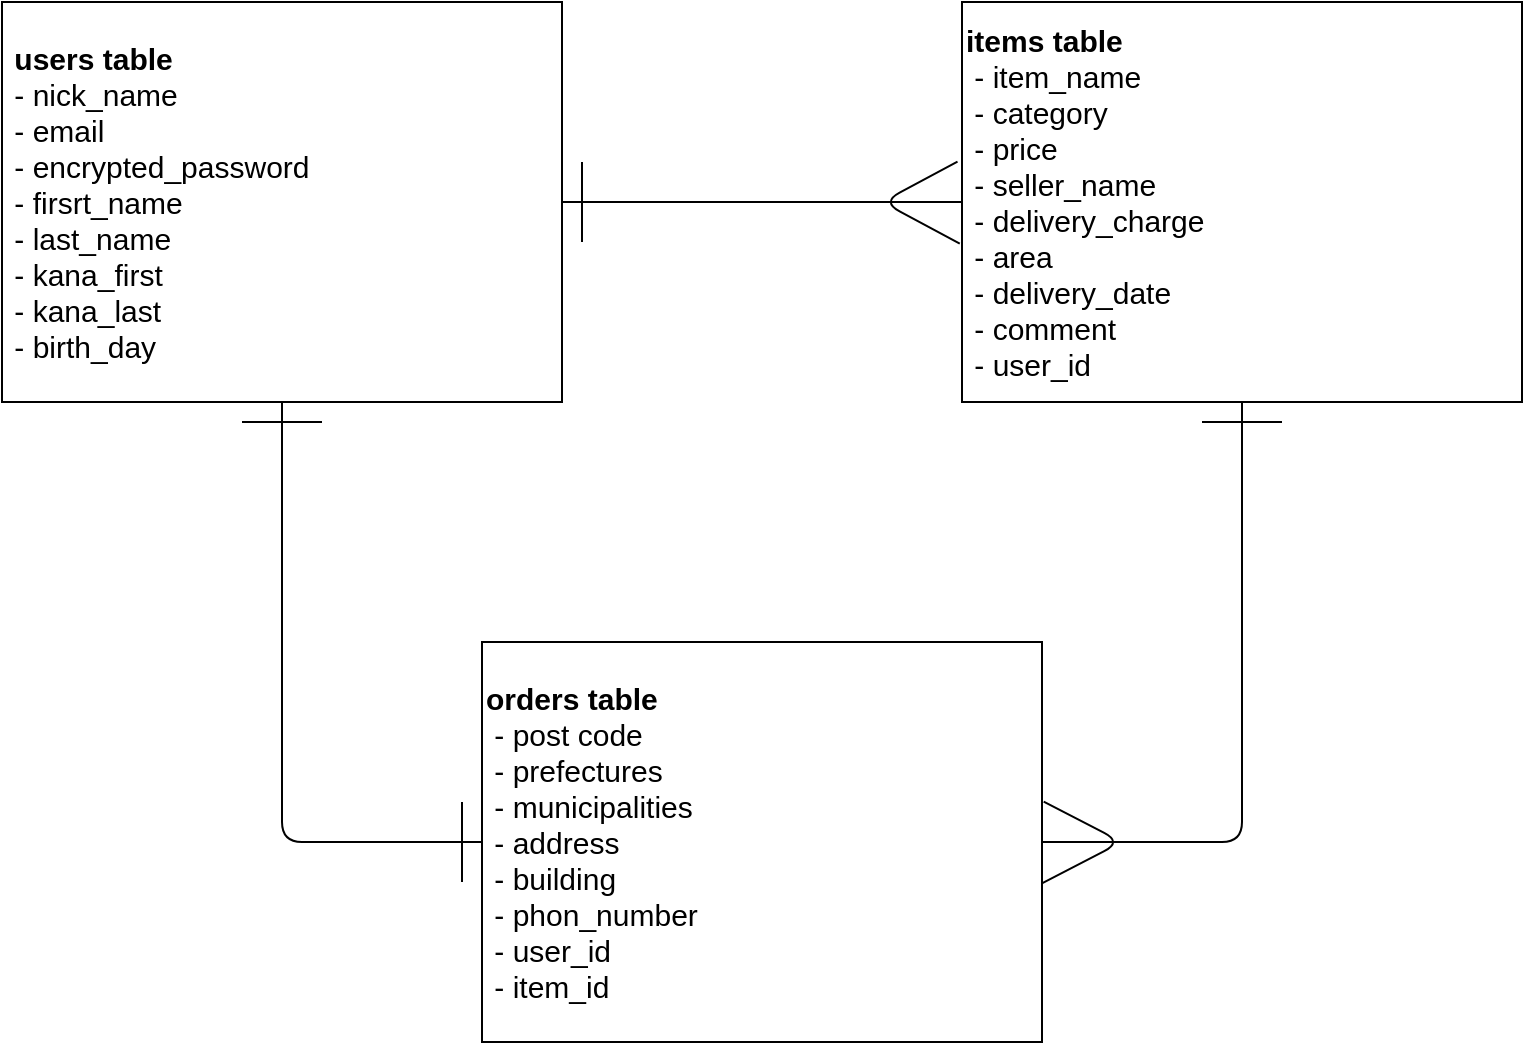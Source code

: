 <mxfile>
    <diagram id="i3TKK0XX6aWinznN4JGe" name="ページ1">
        <mxGraphModel dx="1266" dy="674" grid="1" gridSize="10" guides="1" tooltips="1" connect="1" arrows="1" fold="1" page="1" pageScale="1" pageWidth="827" pageHeight="1169" math="0" shadow="0">
            <root>
                <mxCell id="0"/>
                <mxCell id="1" parent="0"/>
                <mxCell id="2" value="&lt;b style=&quot;font-size: 15px&quot;&gt;orders table&lt;/b&gt;&lt;br style=&quot;font-size: 15px&quot;&gt;&amp;nbsp;- post code&lt;br style=&quot;font-size: 15px&quot;&gt;&amp;nbsp;- prefectures&lt;br style=&quot;font-size: 15px&quot;&gt;&amp;nbsp;- municipalities&lt;br style=&quot;font-size: 15px&quot;&gt;&amp;nbsp;- address&lt;br style=&quot;font-size: 15px&quot;&gt;&amp;nbsp;- building&lt;br style=&quot;font-size: 15px&quot;&gt;&amp;nbsp;- phon_number&lt;br&gt;&amp;nbsp;- user_id&lt;br&gt;&amp;nbsp;- item_id" style="whiteSpace=wrap;html=1;align=left;fontSize=15;" vertex="1" parent="1">
                    <mxGeometry x="-560" y="600" width="280" height="200" as="geometry"/>
                </mxCell>
                <mxCell id="3" value="&lt;b style=&quot;font-size: 15px;&quot;&gt;items table&lt;/b&gt;&lt;br style=&quot;font-size: 15px;&quot;&gt;&amp;nbsp;- item_name&lt;br style=&quot;font-size: 15px;&quot;&gt;&amp;nbsp;- category&lt;br style=&quot;font-size: 15px;&quot;&gt;&amp;nbsp;- price&lt;br style=&quot;font-size: 15px;&quot;&gt;&amp;nbsp;- seller_name&lt;br style=&quot;font-size: 15px;&quot;&gt;&amp;nbsp;- delivery_charge&lt;br style=&quot;font-size: 15px;&quot;&gt;&amp;nbsp;- area&lt;br style=&quot;font-size: 15px;&quot;&gt;&amp;nbsp;- delivery_date&lt;br style=&quot;font-size: 15px;&quot;&gt;&amp;nbsp;- comment&lt;br style=&quot;font-size: 15px;&quot;&gt;&amp;nbsp;- user_id" style="whiteSpace=wrap;html=1;align=left;fontSize=15;" vertex="1" parent="1">
                    <mxGeometry x="-320" y="280" width="280" height="200" as="geometry"/>
                </mxCell>
                <mxCell id="4" value="&amp;nbsp;&lt;b style=&quot;font-size: 15px;&quot;&gt;users table&lt;/b&gt;&lt;br style=&quot;font-size: 15px;&quot;&gt;&amp;nbsp;- nick_name&lt;br style=&quot;font-size: 15px;&quot;&gt;&amp;nbsp;- email&lt;br style=&quot;font-size: 15px;&quot;&gt;&amp;nbsp;- encrypted_password&lt;br style=&quot;font-size: 15px;&quot;&gt;&amp;nbsp;- firsrt_name&lt;br style=&quot;font-size: 15px;&quot;&gt;&amp;nbsp;- last_name&lt;br style=&quot;font-size: 15px;&quot;&gt;&amp;nbsp;- kana_first&lt;br style=&quot;font-size: 15px;&quot;&gt;&amp;nbsp;- kana_last&lt;br style=&quot;font-size: 15px;&quot;&gt;&amp;nbsp;- birth_day" style="whiteSpace=wrap;html=1;align=left;fontSize=15;" vertex="1" parent="1">
                    <mxGeometry x="-800" y="280" width="280" height="200" as="geometry"/>
                </mxCell>
                <mxCell id="6" value="" style="endArrow=none;html=1;fontSize=15;exitX=1;exitY=0.5;exitDx=0;exitDy=0;entryX=0;entryY=0.5;entryDx=0;entryDy=0;" edge="1" parent="1" source="4" target="3">
                    <mxGeometry width="50" height="50" relative="1" as="geometry">
                        <mxPoint x="-580" y="600" as="sourcePoint"/>
                        <mxPoint x="-530" y="550" as="targetPoint"/>
                    </mxGeometry>
                </mxCell>
                <mxCell id="7" value="" style="endArrow=none;html=1;fontSize=15;exitX=0;exitY=0.5;exitDx=0;exitDy=0;entryX=0.5;entryY=1;entryDx=0;entryDy=0;" edge="1" parent="1" source="2" target="4">
                    <mxGeometry width="50" height="50" relative="1" as="geometry">
                        <mxPoint x="-580" y="600" as="sourcePoint"/>
                        <mxPoint x="-670" y="500" as="targetPoint"/>
                        <Array as="points">
                            <mxPoint x="-660" y="700"/>
                        </Array>
                    </mxGeometry>
                </mxCell>
                <mxCell id="8" value="" style="endArrow=none;html=1;fontSize=15;entryX=0.5;entryY=1;entryDx=0;entryDy=0;entryPerimeter=0;exitX=1;exitY=0.5;exitDx=0;exitDy=0;" edge="1" parent="1" source="2" target="3">
                    <mxGeometry width="50" height="50" relative="1" as="geometry">
                        <mxPoint x="-220" y="600" as="sourcePoint"/>
                        <mxPoint x="-170" y="550" as="targetPoint"/>
                        <Array as="points">
                            <mxPoint x="-180" y="700"/>
                        </Array>
                    </mxGeometry>
                </mxCell>
                <mxCell id="9" value="" style="endArrow=none;html=1;fontSize=15;entryX=-0.008;entryY=0.399;entryDx=0;entryDy=0;entryPerimeter=0;exitX=-0.004;exitY=0.604;exitDx=0;exitDy=0;exitPerimeter=0;" edge="1" parent="1" source="3" target="3">
                    <mxGeometry width="50" height="50" relative="1" as="geometry">
                        <mxPoint x="-322" y="400" as="sourcePoint"/>
                        <mxPoint x="-320" y="360" as="targetPoint"/>
                        <Array as="points">
                            <mxPoint x="-360" y="380"/>
                        </Array>
                    </mxGeometry>
                </mxCell>
                <mxCell id="10" value="" style="endArrow=none;html=1;fontSize=15;exitX=0.999;exitY=0.604;exitDx=0;exitDy=0;exitPerimeter=0;entryX=1.003;entryY=0.399;entryDx=0;entryDy=0;entryPerimeter=0;" edge="1" parent="1" source="2" target="2">
                    <mxGeometry width="50" height="50" relative="1" as="geometry">
                        <mxPoint x="-500" y="600" as="sourcePoint"/>
                        <mxPoint x="-240" y="560" as="targetPoint"/>
                        <Array as="points">
                            <mxPoint x="-240" y="700"/>
                        </Array>
                    </mxGeometry>
                </mxCell>
                <mxCell id="11" value="" style="endArrow=none;html=1;fontSize=15;" edge="1" parent="1">
                    <mxGeometry width="50" height="50" relative="1" as="geometry">
                        <mxPoint x="-510" y="400" as="sourcePoint"/>
                        <mxPoint x="-510" y="360" as="targetPoint"/>
                    </mxGeometry>
                </mxCell>
                <mxCell id="12" value="" style="endArrow=none;html=1;fontSize=15;" edge="1" parent="1">
                    <mxGeometry width="50" height="50" relative="1" as="geometry">
                        <mxPoint x="-570" y="680" as="sourcePoint"/>
                        <mxPoint x="-570" y="720" as="targetPoint"/>
                    </mxGeometry>
                </mxCell>
                <mxCell id="13" value="" style="endArrow=none;html=1;fontSize=15;" edge="1" parent="1">
                    <mxGeometry width="50" height="50" relative="1" as="geometry">
                        <mxPoint x="-680" y="490" as="sourcePoint"/>
                        <mxPoint x="-640" y="490" as="targetPoint"/>
                    </mxGeometry>
                </mxCell>
                <mxCell id="14" value="" style="endArrow=none;html=1;fontSize=15;" edge="1" parent="1">
                    <mxGeometry width="50" height="50" relative="1" as="geometry">
                        <mxPoint x="-200" y="490" as="sourcePoint"/>
                        <mxPoint x="-160" y="490" as="targetPoint"/>
                        <Array as="points"/>
                    </mxGeometry>
                </mxCell>
            </root>
        </mxGraphModel>
    </diagram>
</mxfile>